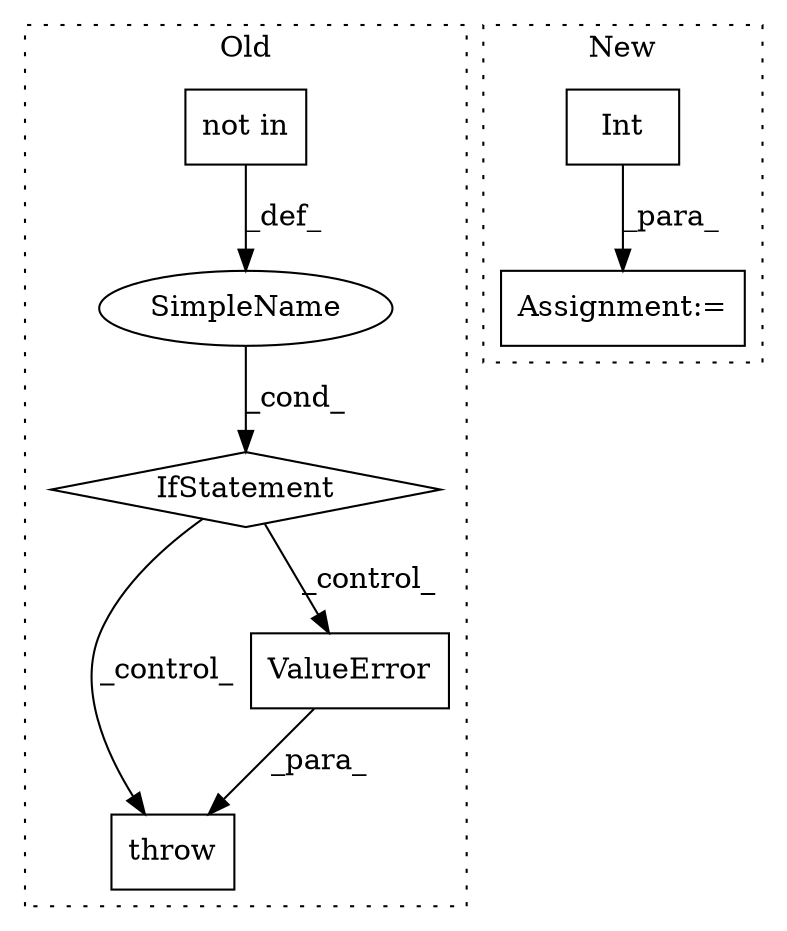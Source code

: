 digraph G {
subgraph cluster0 {
1 [label="not in" a="108" s="867" l="70" shape="box"];
3 [label="IfStatement" a="25" s="859,937" l="8,2" shape="diamond"];
5 [label="SimpleName" a="42" s="" l="" shape="ellipse"];
6 [label="throw" a="53" s="947" l="6" shape="box"];
7 [label="ValueError" a="32" s="953,1050" l="11,1" shape="box"];
label = "Old";
style="dotted";
}
subgraph cluster1 {
2 [label="Int" a="32" s="822,895" l="4,1" shape="box"];
4 [label="Assignment:=" a="7" s="1016" l="1" shape="box"];
label = "New";
style="dotted";
}
1 -> 5 [label="_def_"];
2 -> 4 [label="_para_"];
3 -> 7 [label="_control_"];
3 -> 6 [label="_control_"];
5 -> 3 [label="_cond_"];
7 -> 6 [label="_para_"];
}